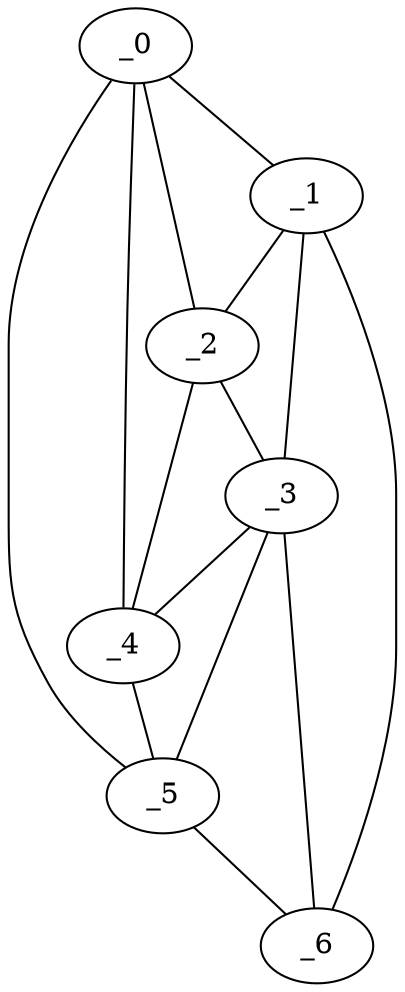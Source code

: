 graph "obj74__315.gxl" {
	_0	 [x=22,
		y=58];
	_1	 [x=26,
		y=20];
	_0 -- _1	 [valence=1];
	_2	 [x=26,
		y=25];
	_0 -- _2	 [valence=2];
	_4	 [x=63,
		y=30];
	_0 -- _4	 [valence=1];
	_5	 [x=76,
		y=39];
	_0 -- _5	 [valence=1];
	_1 -- _2	 [valence=2];
	_3	 [x=62,
		y=26];
	_1 -- _3	 [valence=1];
	_6	 [x=109,
		y=25];
	_1 -- _6	 [valence=1];
	_2 -- _3	 [valence=2];
	_2 -- _4	 [valence=2];
	_3 -- _4	 [valence=1];
	_3 -- _5	 [valence=1];
	_3 -- _6	 [valence=2];
	_4 -- _5	 [valence=2];
	_5 -- _6	 [valence=1];
}

